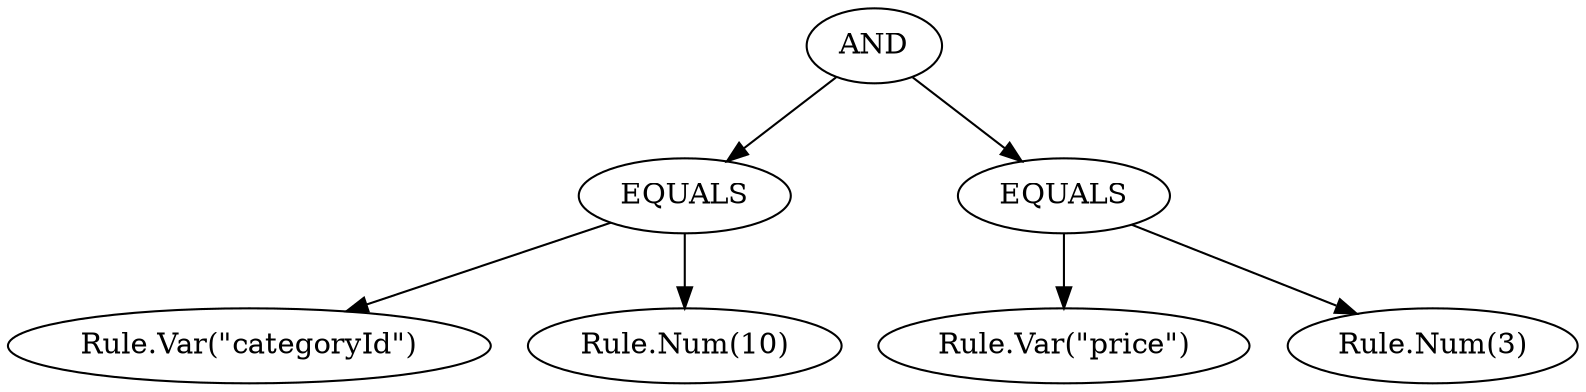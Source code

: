 digraph {
    AND[label="AND" class="operator,disabled"]
    eq1[label="EQUALS" class="operator"]
    eq2[label="EQUALS" class="operator"]
    categoryId[label="Rule.Var(\"categoryId\")" class="value,disabled"]
    price[label="Rule.Var(\"price\")" class="value,disabled"]
    categoryValue[label="Rule.Num(10)" class="value,disabled"]
    priceValue[label="Rule.Num(3)" class="value,disabled"]

    AND -> eq1[class="disabled"]
    AND -> eq2[class="disabled"]

    eq1 -> categoryId
    eq1 -> categoryValue[class="disabled"]

    eq2 -> price
    eq2 -> priceValue[class="disabled"]
}
